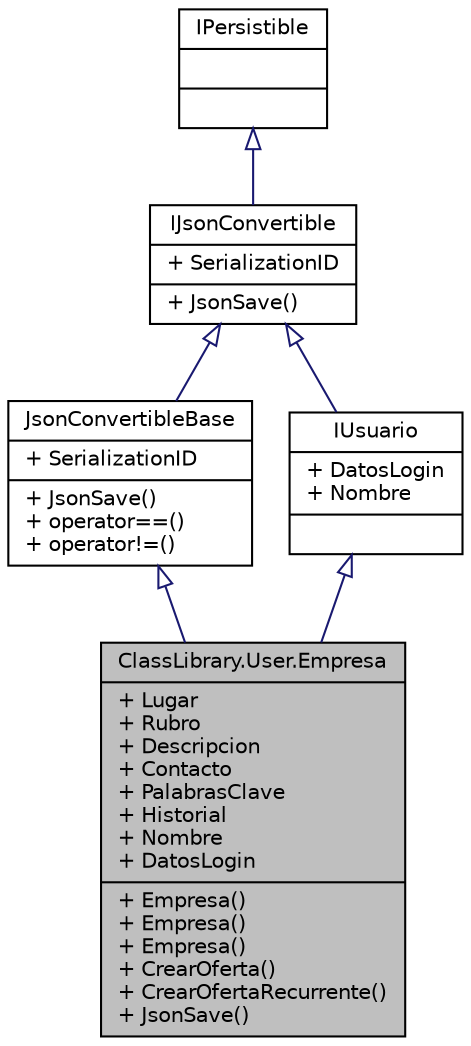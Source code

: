 digraph "ClassLibrary.User.Empresa"
{
 // INTERACTIVE_SVG=YES
 // LATEX_PDF_SIZE
  edge [fontname="Helvetica",fontsize="10",labelfontname="Helvetica",labelfontsize="10"];
  node [fontname="Helvetica",fontsize="10",shape=record];
  Node1 [label="{ClassLibrary.User.Empresa\n|+ Lugar\l+ Rubro\l+ Descripcion\l+ Contacto\l+ PalabrasClave\l+ Historial\l+ Nombre\l+ DatosLogin\l|+ Empresa()\l+ Empresa()\l+ Empresa()\l+ CrearOferta()\l+ CrearOfertaRecurrente()\l+ JsonSave()\l}",height=0.2,width=0.4,color="black", fillcolor="grey75", style="filled", fontcolor="black",tooltip="Clase representativa de las empresas registradas y su información competente."];
  Node2 -> Node1 [dir="back",color="midnightblue",fontsize="10",style="solid",arrowtail="onormal",fontname="Helvetica"];
  Node2 [label="{JsonConvertibleBase\n|+ SerializationID\l|+ JsonSave()\l+ operator==()\l+ operator!=()\l}",height=0.2,width=0.4,color="black", fillcolor="white", style="filled",URL="$classImporters_1_1Json_1_1JsonConvertibleBase.html",tooltip="Clase base abstracta que redefine los operadores == y != para determinar si dos objetos son iguales e..."];
  Node3 -> Node2 [dir="back",color="midnightblue",fontsize="10",style="solid",arrowtail="onormal",fontname="Helvetica"];
  Node3 [label="{IJsonConvertible\n|+ SerializationID\l|+ JsonSave()\l}",height=0.2,width=0.4,color="black", fillcolor="white", style="filled",URL="$interfaceImporters_1_1Json_1_1IJsonConvertible.html",tooltip="Interfaz que permite a la librería de clases marcar las clases que se persisten en formato JSON...."];
  Node4 -> Node3 [dir="back",color="midnightblue",fontsize="10",style="solid",arrowtail="onormal",fontname="Helvetica"];
  Node4 [label="{IPersistible\n||}",height=0.2,width=0.4,color="black", fillcolor="white", style="filled",URL="$interfaceImporters_1_1IPersistible.html",tooltip="Identifica las clases que se espera que la base de datos persista."];
  Node5 -> Node1 [dir="back",color="midnightblue",fontsize="10",style="solid",arrowtail="onormal",fontname="Helvetica"];
  Node5 [label="{IUsuario\n|+ DatosLogin\l+ Nombre\l|}",height=0.2,width=0.4,color="black", fillcolor="white", style="filled",URL="$interfaceClassLibrary_1_1User_1_1IUsuario.html",tooltip="Interfaz que engloba tanto empresas como emprendimientos."];
  Node3 -> Node5 [dir="back",color="midnightblue",fontsize="10",style="solid",arrowtail="onormal",fontname="Helvetica"];
}
